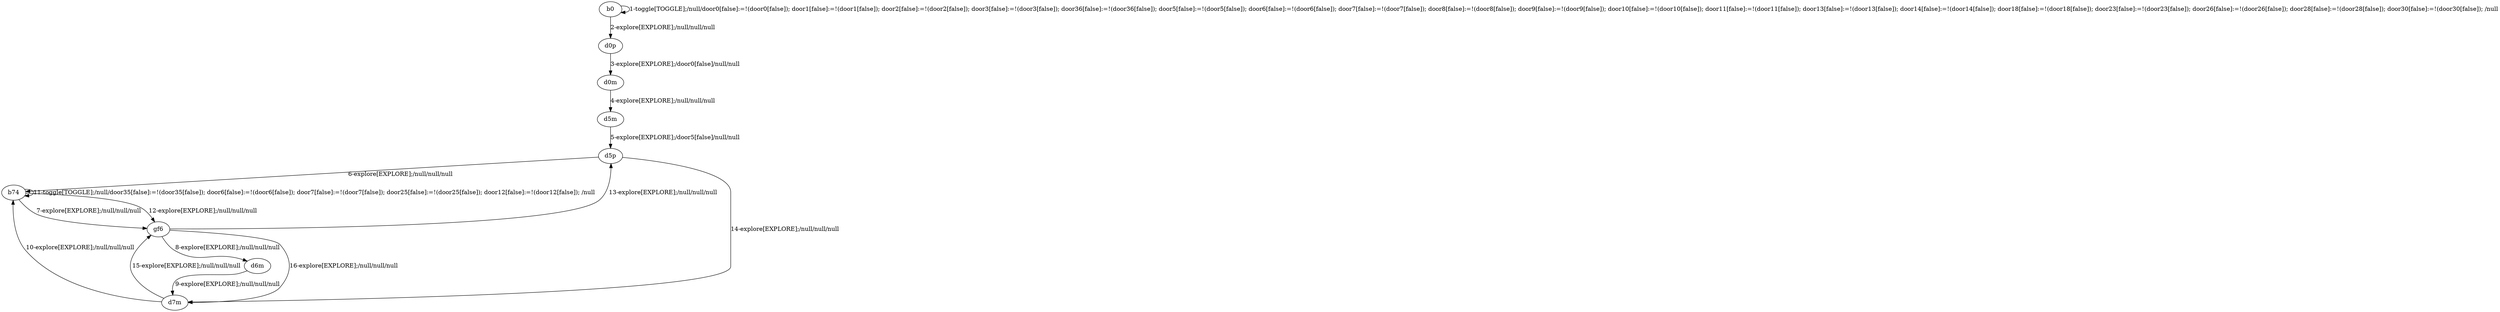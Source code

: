 # Total number of goals covered by this test: 2
# gf6 --> d5p
# d7m --> gf6

digraph g {
"b0" -> "b0" [label = "1-toggle[TOGGLE];/null/door0[false]:=!(door0[false]); door1[false]:=!(door1[false]); door2[false]:=!(door2[false]); door3[false]:=!(door3[false]); door36[false]:=!(door36[false]); door5[false]:=!(door5[false]); door6[false]:=!(door6[false]); door7[false]:=!(door7[false]); door8[false]:=!(door8[false]); door9[false]:=!(door9[false]); door10[false]:=!(door10[false]); door11[false]:=!(door11[false]); door13[false]:=!(door13[false]); door14[false]:=!(door14[false]); door18[false]:=!(door18[false]); door23[false]:=!(door23[false]); door26[false]:=!(door26[false]); door28[false]:=!(door28[false]); door30[false]:=!(door30[false]); /null"];
"b0" -> "d0p" [label = "2-explore[EXPLORE];/null/null/null"];
"d0p" -> "d0m" [label = "3-explore[EXPLORE];/door0[false]/null/null"];
"d0m" -> "d5m" [label = "4-explore[EXPLORE];/null/null/null"];
"d5m" -> "d5p" [label = "5-explore[EXPLORE];/door5[false]/null/null"];
"d5p" -> "b74" [label = "6-explore[EXPLORE];/null/null/null"];
"b74" -> "gf6" [label = "7-explore[EXPLORE];/null/null/null"];
"gf6" -> "d6m" [label = "8-explore[EXPLORE];/null/null/null"];
"d6m" -> "d7m" [label = "9-explore[EXPLORE];/null/null/null"];
"d7m" -> "b74" [label = "10-explore[EXPLORE];/null/null/null"];
"b74" -> "b74" [label = "11-toggle[TOGGLE];/null/door35[false]:=!(door35[false]); door6[false]:=!(door6[false]); door7[false]:=!(door7[false]); door25[false]:=!(door25[false]); door12[false]:=!(door12[false]); /null"];
"b74" -> "gf6" [label = "12-explore[EXPLORE];/null/null/null"];
"gf6" -> "d5p" [label = "13-explore[EXPLORE];/null/null/null"];
"d5p" -> "d7m" [label = "14-explore[EXPLORE];/null/null/null"];
"d7m" -> "gf6" [label = "15-explore[EXPLORE];/null/null/null"];
"gf6" -> "d7m" [label = "16-explore[EXPLORE];/null/null/null"];
}